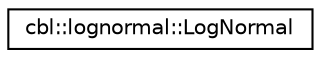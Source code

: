 digraph "Graphical Class Hierarchy"
{
  edge [fontname="Helvetica",fontsize="10",labelfontname="Helvetica",labelfontsize="10"];
  node [fontname="Helvetica",fontsize="10",shape=record];
  rankdir="LR";
  Node0 [label="cbl::lognormal::LogNormal",height=0.2,width=0.4,color="black", fillcolor="white", style="filled",URL="$d9/d97/classcbl_1_1lognormal_1_1LogNormal.html",tooltip="The class LogNormal. "];
}
